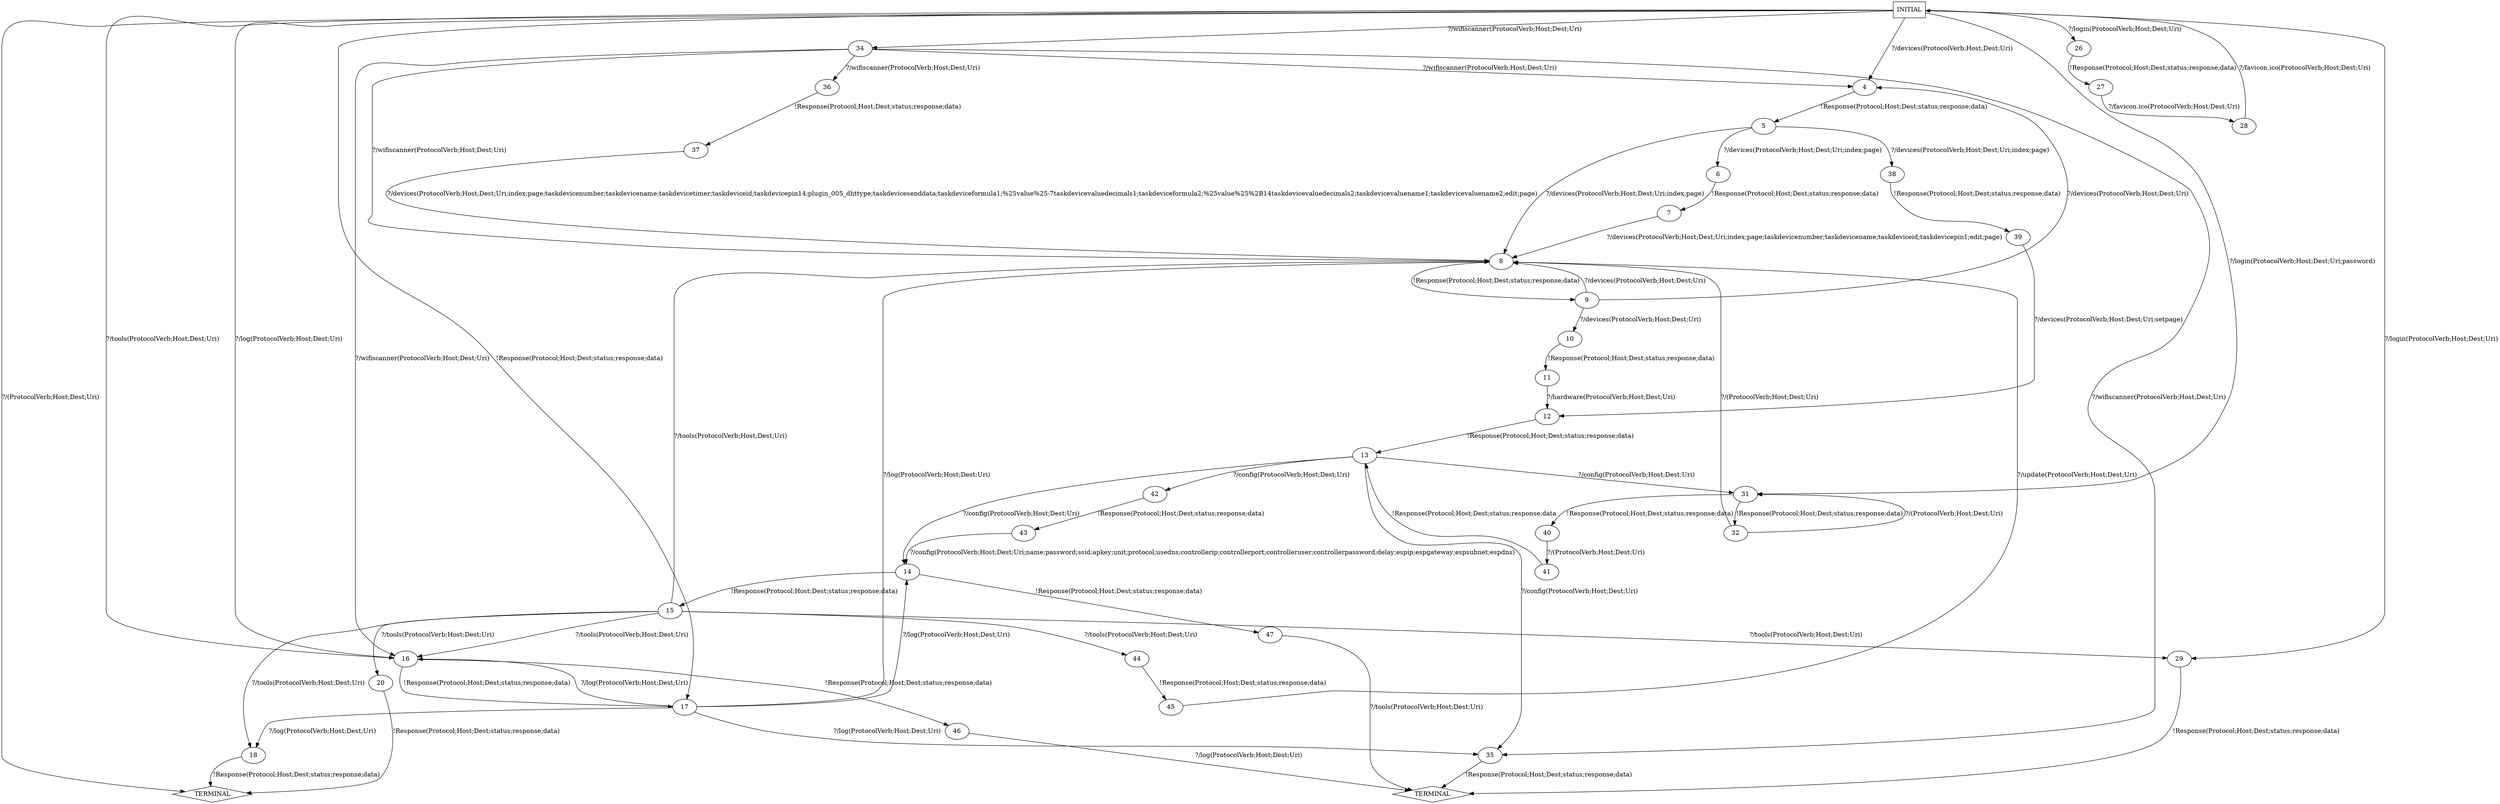 digraph G {
  0 [label="INITIAL",shape=box];
  1 [label="TERMINAL",shape=diamond];
  4 [label="4"];
  5 [label="5"];
  6 [label="6"];
  7 [label="7"];
  8 [label="8"];
  9 [label="9"];
  10 [label="10"];
  11 [label="11"];
  12 [label="12"];
  13 [label="13"];
  14 [label="14"];
  15 [label="15"];
  16 [label="16"];
  17 [label="17"];
  18 [label="18"];
  20 [label="20"];
  24 [label="TERMINAL",shape=diamond];
  26 [label="26"];
  27 [label="27"];
  28 [label="28"];
  29 [label="29"];
  31 [label="31"];
  32 [label="32"];
  34 [label="34"];
  35 [label="35"];
  36 [label="36"];
  37 [label="37"];
  38 [label="38"];
  39 [label="39"];
  40 [label="40"];
  41 [label="41"];
  42 [label="42"];
  43 [label="43"];
  44 [label="44"];
  45 [label="45"];
  46 [label="46"];
  47 [label="47"];
0->1  [label="?/(ProtocolVerb;Host;Dest;Uri)"];
0->4  [label="?/devices(ProtocolVerb;Host;Dest;Uri)"];
4->5  [label="!Response(Protocol;Host;Dest;status;response;data)"];
5->6  [label="?/devices(ProtocolVerb;Host;Dest;Uri;index;page)"];
5->8  [label="?/devices(ProtocolVerb;Host;Dest;Uri;index;page)"];
5->38  [label="?/devices(ProtocolVerb;Host;Dest;Uri;index;page)"];
6->7  [label="!Response(Protocol;Host;Dest;status;response;data)"];
7->8  [label="?/devices(ProtocolVerb;Host;Dest;Uri;index;page;taskdevicenumber;taskdevicename;taskdeviceid;taskdevicepin1;edit;page)"];
8->9  [label="!Response(Protocol;Host;Dest;status;response;data)"];
9->4  [label="?/devices(ProtocolVerb;Host;Dest;Uri)"];
9->8  [label="?/devices(ProtocolVerb;Host;Dest;Uri)"];
9->10  [label="?/devices(ProtocolVerb;Host;Dest;Uri)"];
10->11  [label="!Response(Protocol;Host;Dest;status;response;data)"];
11->12  [label="?/hardware(ProtocolVerb;Host;Dest;Uri)"];
12->13  [label="!Response(Protocol;Host;Dest;status;response;data)"];
13->35  [label="?/config(ProtocolVerb;Host;Dest;Uri)"];
13->31  [label="?/config(ProtocolVerb;Host;Dest;Uri)"];
13->42  [label="?/config(ProtocolVerb;Host;Dest;Uri)"];
13->14  [label="?/config(ProtocolVerb;Host;Dest;Uri)"];
14->47  [label="!Response(Protocol;Host;Dest;status;response;data)"];
14->15  [label="!Response(Protocol;Host;Dest;status;response;data)"];
15->18  [label="?/tools(ProtocolVerb;Host;Dest;Uri)"];
15->8  [label="?/tools(ProtocolVerb;Host;Dest;Uri)"];
15->44  [label="?/tools(ProtocolVerb;Host;Dest;Uri)"];
15->29  [label="?/tools(ProtocolVerb;Host;Dest;Uri)"];
15->20  [label="?/tools(ProtocolVerb;Host;Dest;Uri)"];
15->16  [label="?/tools(ProtocolVerb;Host;Dest;Uri)"];
16->46  [label="!Response(Protocol;Host;Dest;status;response;data)"];
16->17  [label="!Response(Protocol;Host;Dest;status;response;data)"];
17->18  [label="?/log(ProtocolVerb;Host;Dest;Uri)"];
17->8  [label="?/log(ProtocolVerb;Host;Dest;Uri)"];
17->35  [label="?/log(ProtocolVerb;Host;Dest;Uri)"];
17->14  [label="?/log(ProtocolVerb;Host;Dest;Uri)"];
17->16  [label="?/log(ProtocolVerb;Host;Dest;Uri)"];
18->1  [label="!Response(Protocol;Host;Dest;status;response;data)"];
0->16  [label="?/log(ProtocolVerb;Host;Dest;Uri)"];
20->1  [label="!Response(Protocol;Host;Dest;status;response;data)"];
0->17  [label="!Response(Protocol;Host;Dest;status;response;data)"];
0->16  [label="?/tools(ProtocolVerb;Host;Dest;Uri)"];
0->29  [label="?/login(ProtocolVerb;Host;Dest;Uri)"]
0->26  [label="?/login(ProtocolVerb;Host;Dest;Uri)"]
26->27  [label="!Response(Protocol;Host;Dest;status;response;data)"];
27->28  [label="?/favicon.ico(ProtocolVerb;Host;Dest;Uri)"];
28->0  [label="?/favicon.ico(ProtocolVerb;Host;Dest;Uri)"]

0->31  [label="?/login(ProtocolVerb;Host;Dest;Uri;password)"]
31->40  [label="!Response(Protocol;Host;Dest;status;response;data)"];
31->32  [label="!Response(Protocol;Host;Dest;status;response;data)"];
32->8  [label="?/(ProtocolVerb;Host;Dest;Uri)"];
32->31  [label="?/(ProtocolVerb;Host;Dest;Uri)"];
0->34  [label="?/wifiscanner(ProtocolVerb;Host;Dest;Uri)"]
34->35  [label="?/wifiscanner(ProtocolVerb;Host;Dest;Uri)"];
34->16  [label="?/wifiscanner(ProtocolVerb;Host;Dest;Uri)"];
34->36  [label="?/wifiscanner(ProtocolVerb;Host;Dest;Uri)"];
34->4  [label="?/wifiscanner(ProtocolVerb;Host;Dest;Uri)"];
34->8  [label="?/wifiscanner(ProtocolVerb;Host;Dest;Uri)"];
36->37  [label="!Response(Protocol;Host;Dest;status;response;data)"];
37->8  [label="?/devices(ProtocolVerb;Host;Dest;Uri;index;page;taskdevicenumber;taskdevicename;taskdevicetimer;taskdeviceid;taskdevicepin14;plugin_005_dhttype;taskdevicesenddata;taskdeviceformula1;%25value%25-7taskdevicevaluedecimals1;taskdeviceformula2;%25value%25%2B14taskdevicevaluedecimals2;taskdevicevaluename1;taskdevicevaluename2;edit;page)"];
38->39  [label="!Response(Protocol;Host;Dest;status;response;data)"];
39->12  [label="?/devices(ProtocolVerb;Host;Dest;Uri;setpage)"];
40->41  [label="?/(ProtocolVerb;Host;Dest;Uri)"];
41->13  [label="!Response(Protocol;Host;Dest;status;response;data"];
42->43  [label="!Response(Protocol;Host;Dest;status;response;data)"];
43->14  [label="?/config(ProtocolVerb;Host;Dest;Uri;name;password;ssid;apkey;unit;protocol;usedns;controllerip;controllerport;controlleruser;controllerpassword;delay;espip;espgateway;espsubnet;espdns)"];
44->45  [label="!Response(Protocol;Host;Dest;status;response;data)"];
45->8  [label="?/update(ProtocolVerb;Host;Dest;Uri)"];
29->24  [label="!Response(Protocol;Host;Dest;status;response;data)"]
35->24  [label="!Response(Protocol;Host;Dest;status;response;data)"]
46->24  [label="?/log(ProtocolVerb;Host;Dest;Uri)"]
47->24  [label="?/tools(ProtocolVerb;Host;Dest;Uri)"]
}
